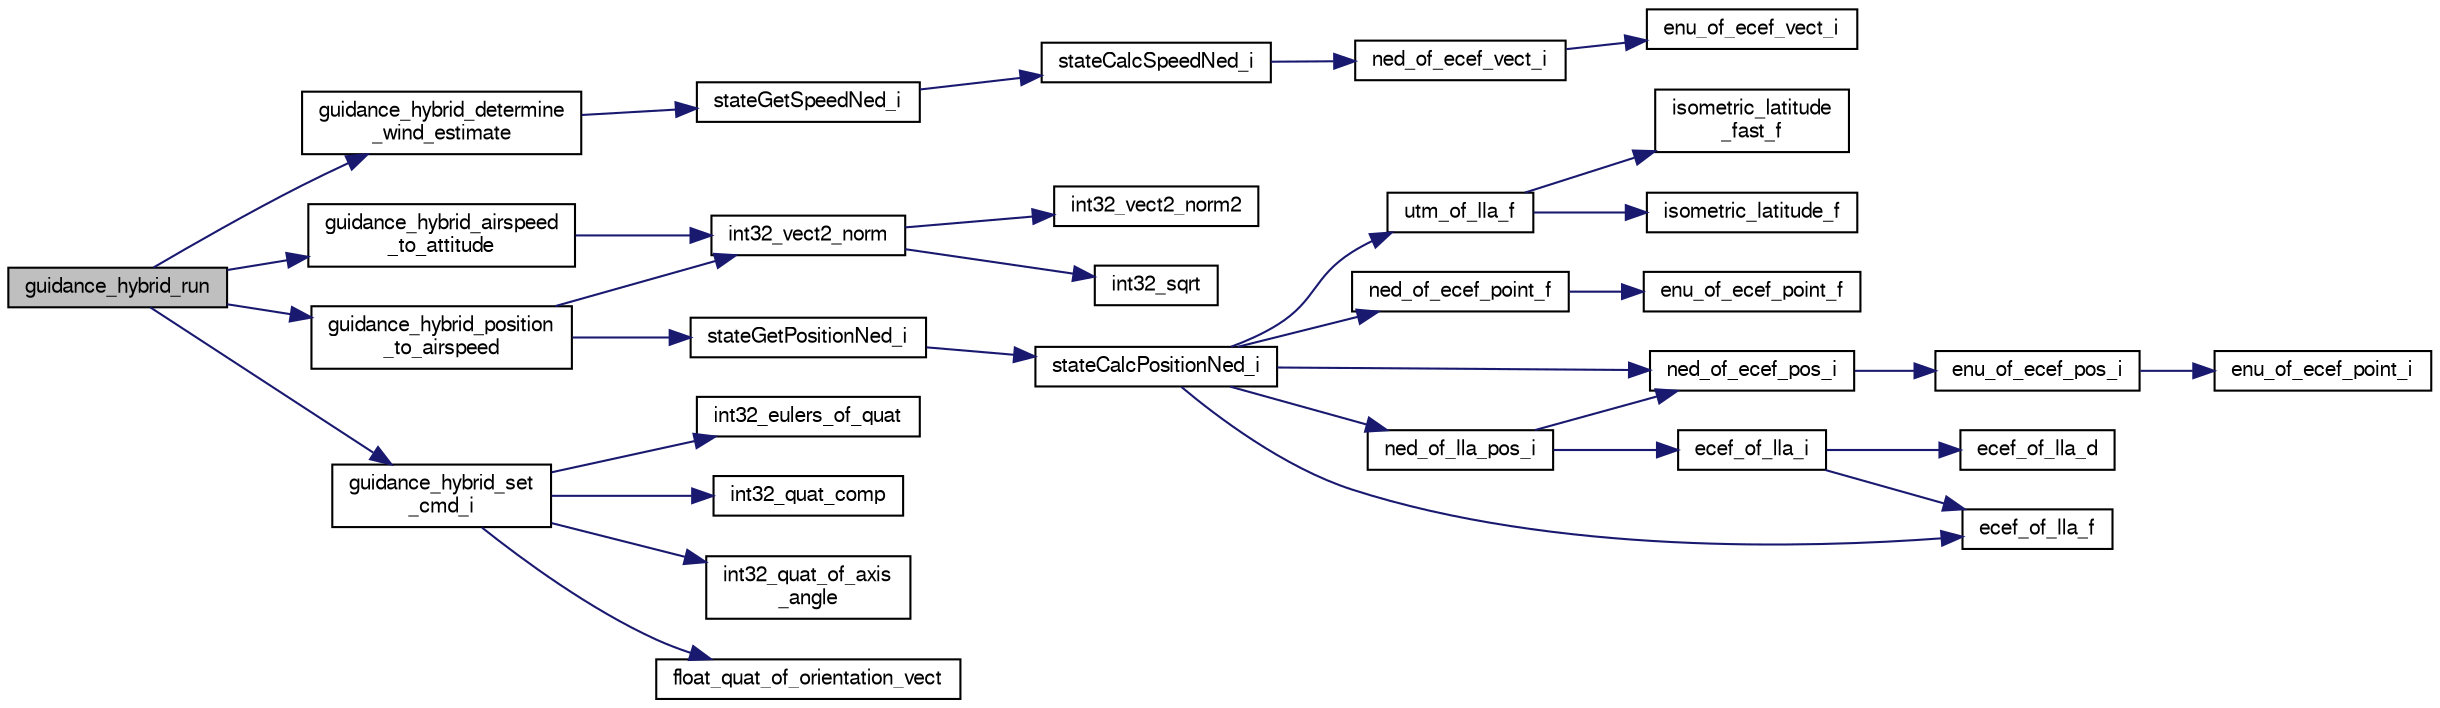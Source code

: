 digraph "guidance_hybrid_run"
{
  edge [fontname="FreeSans",fontsize="10",labelfontname="FreeSans",labelfontsize="10"];
  node [fontname="FreeSans",fontsize="10",shape=record];
  rankdir="LR";
  Node1 [label="guidance_hybrid_run",height=0.2,width=0.4,color="black", fillcolor="grey75", style="filled", fontcolor="black"];
  Node1 -> Node2 [color="midnightblue",fontsize="10",style="solid",fontname="FreeSans"];
  Node2 [label="guidance_hybrid_airspeed\l_to_attitude",height=0.2,width=0.4,color="black", fillcolor="white", style="filled",URL="$guidance__hybrid_8c.html#abc880768e854c8f3980d27e04fbcc8bf",tooltip="Convert a required airspeed to a certain attitude for the Quadshot. "];
  Node2 -> Node3 [color="midnightblue",fontsize="10",style="solid",fontname="FreeSans"];
  Node3 [label="int32_vect2_norm",height=0.2,width=0.4,color="black", fillcolor="white", style="filled",URL="$group__math__algebra__int.html#ga7e0cea5a49210d843282259d0a40d8e0",tooltip="return norm of 2D vector "];
  Node3 -> Node4 [color="midnightblue",fontsize="10",style="solid",fontname="FreeSans"];
  Node4 [label="int32_sqrt",height=0.2,width=0.4,color="black", fillcolor="white", style="filled",URL="$group__math__algebra__int.html#ga4f101a6e0a22ac1b90f36fe8bf97d702"];
  Node3 -> Node5 [color="midnightblue",fontsize="10",style="solid",fontname="FreeSans"];
  Node5 [label="int32_vect2_norm2",height=0.2,width=0.4,color="black", fillcolor="white", style="filled",URL="$group__math__algebra__int.html#ga8c365d83c52740090161df2f73cee472",tooltip="return squared norm of 2D vector "];
  Node1 -> Node6 [color="midnightblue",fontsize="10",style="solid",fontname="FreeSans"];
  Node6 [label="guidance_hybrid_determine\l_wind_estimate",height=0.2,width=0.4,color="black", fillcolor="white", style="filled",URL="$guidance__hybrid_8c.html#a7c2b462cc2bcef67834d8730c955e339",tooltip="Description. "];
  Node6 -> Node7 [color="midnightblue",fontsize="10",style="solid",fontname="FreeSans"];
  Node7 [label="stateGetSpeedNed_i",height=0.2,width=0.4,color="black", fillcolor="white", style="filled",URL="$group__state__velocity.html#gaed641b0c36e2ad2407a97be88ec2506c",tooltip="Get ground speed in local NED coordinates (int). "];
  Node7 -> Node8 [color="midnightblue",fontsize="10",style="solid",fontname="FreeSans"];
  Node8 [label="stateCalcSpeedNed_i",height=0.2,width=0.4,color="black", fillcolor="white", style="filled",URL="$group__state__velocity.html#gaefc74e9c1a2033ec07959a2fde629bd5"];
  Node8 -> Node9 [color="midnightblue",fontsize="10",style="solid",fontname="FreeSans"];
  Node9 [label="ned_of_ecef_vect_i",height=0.2,width=0.4,color="black", fillcolor="white", style="filled",URL="$group__math__geodetic__int.html#gab4eda479f4c01e96082d8a352f16cfea",tooltip="Rotate a vector from ECEF to NED. "];
  Node9 -> Node10 [color="midnightblue",fontsize="10",style="solid",fontname="FreeSans"];
  Node10 [label="enu_of_ecef_vect_i",height=0.2,width=0.4,color="black", fillcolor="white", style="filled",URL="$group__math__geodetic__int.html#gaf0ee62cd162ca87bc294be6cfd107986",tooltip="Rotate a vector from ECEF to ENU. "];
  Node1 -> Node11 [color="midnightblue",fontsize="10",style="solid",fontname="FreeSans"];
  Node11 [label="guidance_hybrid_position\l_to_airspeed",height=0.2,width=0.4,color="black", fillcolor="white", style="filled",URL="$guidance__hybrid_8c.html#a2eb62c11745a8714efef18130c8348f0",tooltip="Description. "];
  Node11 -> Node3 [color="midnightblue",fontsize="10",style="solid",fontname="FreeSans"];
  Node11 -> Node12 [color="midnightblue",fontsize="10",style="solid",fontname="FreeSans"];
  Node12 [label="stateGetPositionNed_i",height=0.2,width=0.4,color="black", fillcolor="white", style="filled",URL="$group__state__position.html#gaf9a3b3ed4f6a011ae65d49d78bf4aa25",tooltip="Get position in local NED coordinates (int). "];
  Node12 -> Node13 [color="midnightblue",fontsize="10",style="solid",fontname="FreeSans"];
  Node13 [label="stateCalcPositionNed_i",height=0.2,width=0.4,color="black", fillcolor="white", style="filled",URL="$group__state__position.html#gac60dff329c00697fc9fcc459406293c9"];
  Node13 -> Node14 [color="midnightblue",fontsize="10",style="solid",fontname="FreeSans"];
  Node14 [label="ned_of_ecef_pos_i",height=0.2,width=0.4,color="black", fillcolor="white", style="filled",URL="$group__math__geodetic__int.html#ga55c109fccf11d3699553122869dfd38b",tooltip="Convert a ECEF position to local NED. "];
  Node14 -> Node15 [color="midnightblue",fontsize="10",style="solid",fontname="FreeSans"];
  Node15 [label="enu_of_ecef_pos_i",height=0.2,width=0.4,color="black", fillcolor="white", style="filled",URL="$group__math__geodetic__int.html#ga710a45725431766f0a003ba93cb58a11",tooltip="Convert a ECEF position to local ENU. "];
  Node15 -> Node16 [color="midnightblue",fontsize="10",style="solid",fontname="FreeSans"];
  Node16 [label="enu_of_ecef_point_i",height=0.2,width=0.4,color="black", fillcolor="white", style="filled",URL="$group__math__geodetic__int.html#ga85bcbfc73a43b120465422ec55647573",tooltip="Convert a point from ECEF to local ENU. "];
  Node13 -> Node17 [color="midnightblue",fontsize="10",style="solid",fontname="FreeSans"];
  Node17 [label="ned_of_ecef_point_f",height=0.2,width=0.4,color="black", fillcolor="white", style="filled",URL="$pprz__geodetic__float_8c.html#a3045a5a383aa4ebf5b8a9763773b9b6d"];
  Node17 -> Node18 [color="midnightblue",fontsize="10",style="solid",fontname="FreeSans"];
  Node18 [label="enu_of_ecef_point_f",height=0.2,width=0.4,color="black", fillcolor="white", style="filled",URL="$pprz__geodetic__float_8c.html#a2a82ebdce90a3e41d54f72c5e787fcd0"];
  Node13 -> Node19 [color="midnightblue",fontsize="10",style="solid",fontname="FreeSans"];
  Node19 [label="ecef_of_lla_f",height=0.2,width=0.4,color="black", fillcolor="white", style="filled",URL="$pprz__geodetic__float_8c.html#a65bc5ba8b61d014ca659035759cc001c"];
  Node13 -> Node20 [color="midnightblue",fontsize="10",style="solid",fontname="FreeSans"];
  Node20 [label="ned_of_lla_pos_i",height=0.2,width=0.4,color="black", fillcolor="white", style="filled",URL="$group__math__geodetic__int.html#ga196c47e1d20669076a358d0f4317e093",tooltip="Convert a point from LLA to local NED. "];
  Node20 -> Node21 [color="midnightblue",fontsize="10",style="solid",fontname="FreeSans"];
  Node21 [label="ecef_of_lla_i",height=0.2,width=0.4,color="black", fillcolor="white", style="filled",URL="$group__math__geodetic__int.html#ga386f7bf340618bf1454ca2a3b5086100",tooltip="Convert a LLA to ECEF. "];
  Node21 -> Node19 [color="midnightblue",fontsize="10",style="solid",fontname="FreeSans"];
  Node21 -> Node22 [color="midnightblue",fontsize="10",style="solid",fontname="FreeSans"];
  Node22 [label="ecef_of_lla_d",height=0.2,width=0.4,color="black", fillcolor="white", style="filled",URL="$group__math__geodetic__double.html#gae6608c48696daebf3382f08e655028d9"];
  Node20 -> Node14 [color="midnightblue",fontsize="10",style="solid",fontname="FreeSans"];
  Node13 -> Node23 [color="midnightblue",fontsize="10",style="solid",fontname="FreeSans"];
  Node23 [label="utm_of_lla_f",height=0.2,width=0.4,color="black", fillcolor="white", style="filled",URL="$pprz__geodetic__float_8c.html#af99d4775df518f30b741b49c26eceedd"];
  Node23 -> Node24 [color="midnightblue",fontsize="10",style="solid",fontname="FreeSans"];
  Node24 [label="isometric_latitude_f",height=0.2,width=0.4,color="black", fillcolor="white", style="filled",URL="$pprz__geodetic__float_8c.html#a25c5bd31de0ea0d0caf14a0d217ad3ea"];
  Node23 -> Node25 [color="midnightblue",fontsize="10",style="solid",fontname="FreeSans"];
  Node25 [label="isometric_latitude\l_fast_f",height=0.2,width=0.4,color="black", fillcolor="white", style="filled",URL="$pprz__geodetic__float_8c.html#a21ea1b369f7d4abd984fb89c488dde24"];
  Node1 -> Node26 [color="midnightblue",fontsize="10",style="solid",fontname="FreeSans"];
  Node26 [label="guidance_hybrid_set\l_cmd_i",height=0.2,width=0.4,color="black", fillcolor="white", style="filled",URL="$guidance__hybrid_8c.html#a1cfa8fe1e8d7d2711d02b071c4a24523",tooltip="Creates the attitude set-points from an orientation vector. "];
  Node26 -> Node27 [color="midnightblue",fontsize="10",style="solid",fontname="FreeSans"];
  Node27 [label="float_quat_of_orientation_vect",height=0.2,width=0.4,color="black", fillcolor="white", style="filled",URL="$group__math__algebra__float.html#ga9698d02fc9515e6638181602aa04536a",tooltip="Quaternion from orientation vector. "];
  Node26 -> Node28 [color="midnightblue",fontsize="10",style="solid",fontname="FreeSans"];
  Node28 [label="int32_eulers_of_quat",height=0.2,width=0.4,color="black", fillcolor="white", style="filled",URL="$group__math__algebra__int.html#ga02ccc32cb7b533e0c7cf18140fb7104e"];
  Node26 -> Node29 [color="midnightblue",fontsize="10",style="solid",fontname="FreeSans"];
  Node29 [label="int32_quat_comp",height=0.2,width=0.4,color="black", fillcolor="white", style="filled",URL="$group__math__algebra__int.html#ga04fe6ffb1b86afc85f91b2a07e224739",tooltip="Composition (multiplication) of two quaternions. "];
  Node26 -> Node30 [color="midnightblue",fontsize="10",style="solid",fontname="FreeSans"];
  Node30 [label="int32_quat_of_axis\l_angle",height=0.2,width=0.4,color="black", fillcolor="white", style="filled",URL="$group__math__algebra__int.html#ga06f4bef8def41e152f6f7bacaf3b99c7",tooltip="Quaternion from unit vector and angle. "];
}
